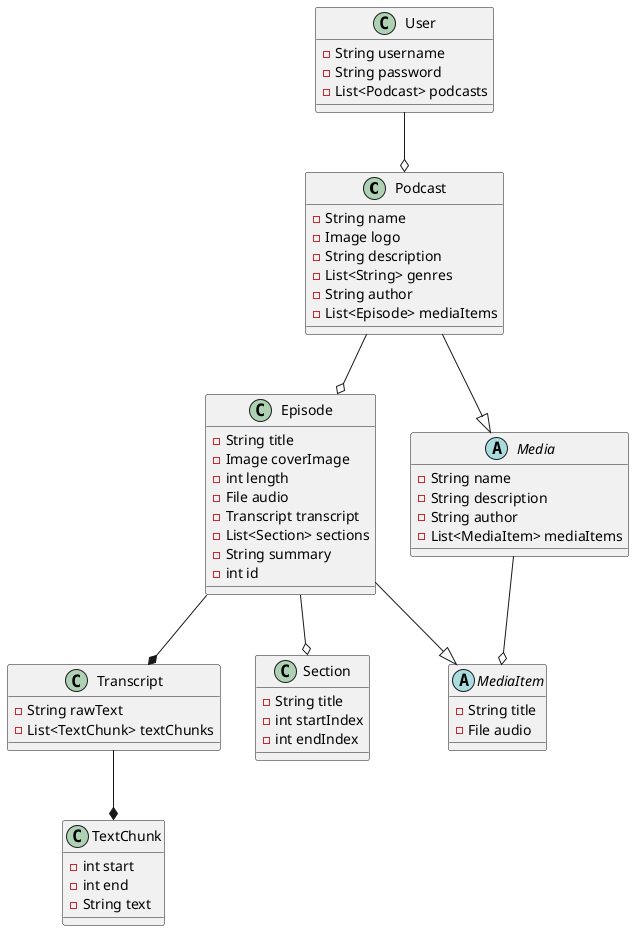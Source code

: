 @startuml
'https://plantuml.com/class-diagram

class Podcast
class Episode
class Transcript
class TextChunk
class User

Podcast --o Episode
Episode --* Transcript
Transcript --* TextChunk
User --o Podcast
Episode --o Section
Episode --|> MediaItem
Podcast --|> Media
Media --o MediaItem

Abstract Media {
 - String name
 - String description
 - String author
 - List<MediaItem> mediaItems
}


class Podcast {
 - String name
 - Image logo
 - String description
 - List<String> genres
 - String author
 - List<Episode> mediaItems
}

class Section {
    - String title
    - int startIndex
    - int endIndex
}

Abstract MediaItem {
 - String title
 - File audio
}

class Episode {
 - String title
 - Image coverImage
 - int length
 - File audio
 - Transcript transcript
 - List<Section> sections
 - String summary
 - int id
}


class Transcript {
 - String rawText
 - List<TextChunk> textChunks
}

class TextChunk {
 - int start
 - int end
 - String text
}

class User {
 - String username
 - String password
 - List<Podcast> podcasts
}

@enduml